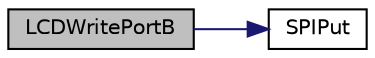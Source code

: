 digraph "LCDWritePortB"
{
  edge [fontname="Helvetica",fontsize="10",labelfontname="Helvetica",labelfontsize="10"];
  node [fontname="Helvetica",fontsize="10",shape=record];
  rankdir="LR";
  Node1 [label="LCDWritePortB",height=0.2,width=0.4,color="black", fillcolor="grey75", style="filled", fontcolor="black"];
  Node1 -> Node2 [color="midnightblue",fontsize="10",style="solid",fontname="Helvetica"];
  Node2 [label="SPIPut",height=0.2,width=0.4,color="black", fillcolor="white", style="filled",URL="$_m_s_p_i_8h.html#a41ea9765bf3623f2e3b25c4da46d29f7"];
}
